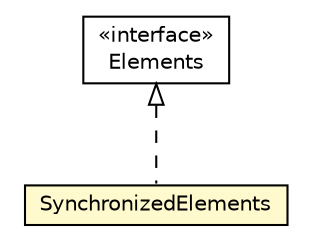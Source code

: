 #!/usr/local/bin/dot
#
# Class diagram 
# Generated by UMLGraph version 5.1 (http://www.umlgraph.org/)
#

digraph G {
	edge [fontname="Helvetica",fontsize=10,labelfontname="Helvetica",labelfontsize=10];
	node [fontname="Helvetica",fontsize=10,shape=plaintext];
	nodesep=0.25;
	ranksep=0.5;
	// org.androidtransfuse.config.SynchronizedElements
	c8834 [label=<<table title="org.androidtransfuse.config.SynchronizedElements" border="0" cellborder="1" cellspacing="0" cellpadding="2" port="p" bgcolor="lemonChiffon" href="./SynchronizedElements.html">
		<tr><td><table border="0" cellspacing="0" cellpadding="1">
<tr><td align="center" balign="center"> SynchronizedElements </td></tr>
		</table></td></tr>
		</table>>, fontname="Helvetica", fontcolor="black", fontsize=10.0];
	//org.androidtransfuse.config.SynchronizedElements implements javax.lang.model.util.Elements
	c9621:p -> c8834:p [dir=back,arrowtail=empty,style=dashed];
	// javax.lang.model.util.Elements
	c9621 [label=<<table title="javax.lang.model.util.Elements" border="0" cellborder="1" cellspacing="0" cellpadding="2" port="p" href="http://java.sun.com/j2se/1.4.2/docs/api/javax/lang/model/util/Elements.html">
		<tr><td><table border="0" cellspacing="0" cellpadding="1">
<tr><td align="center" balign="center"> &#171;interface&#187; </td></tr>
<tr><td align="center" balign="center"> Elements </td></tr>
		</table></td></tr>
		</table>>, fontname="Helvetica", fontcolor="black", fontsize=10.0];
}

